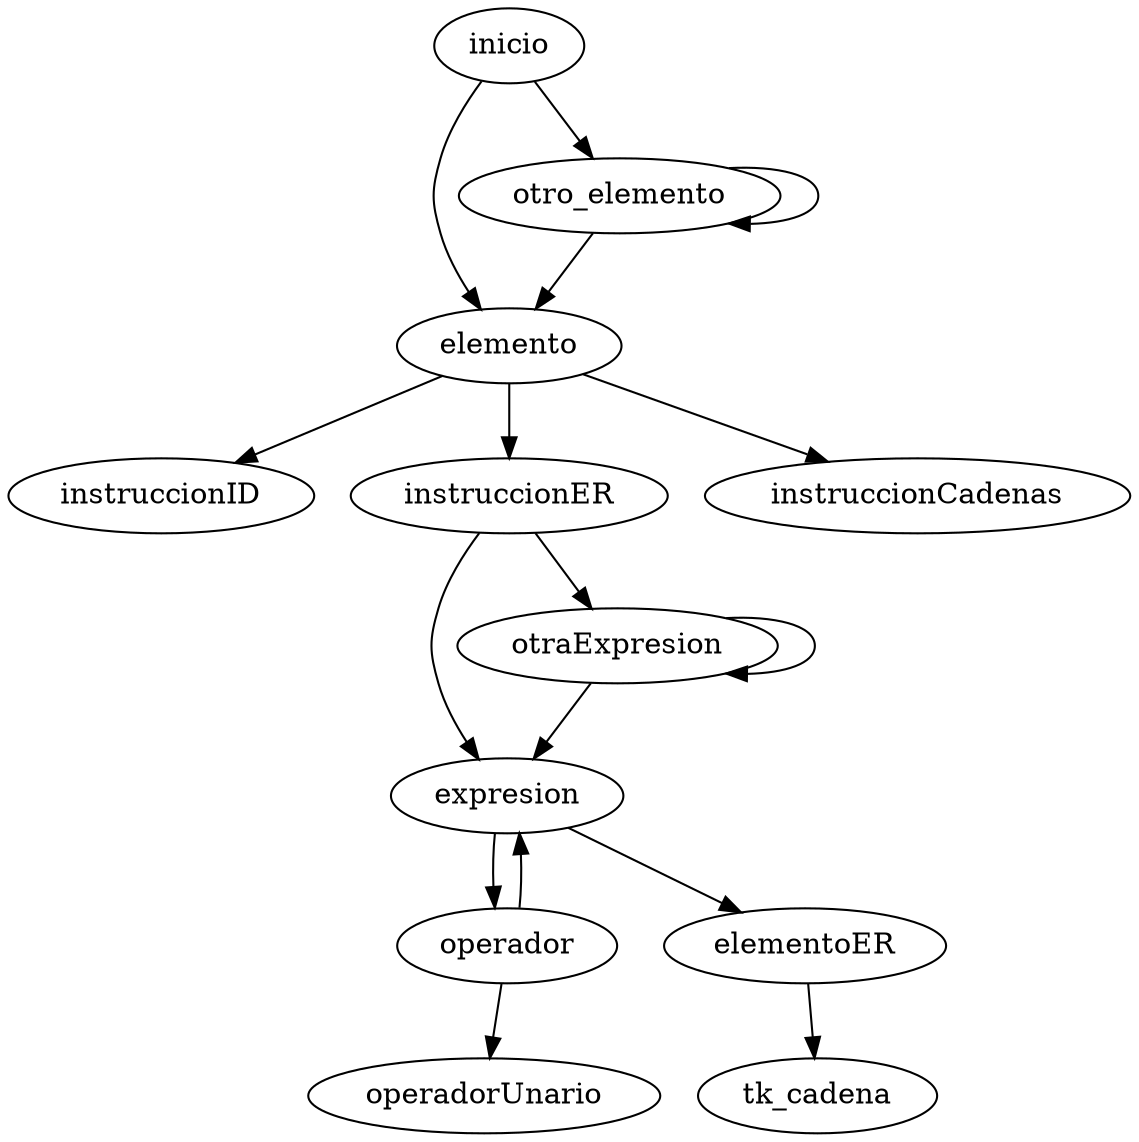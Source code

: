 // Derivation Tree
digraph {
	inicio [label=inicio]
	elemento [label=elemento]
	otro_elemento [label=otro_elemento]
	instruccionID [label=instruccionID]
	instruccionER [label=instruccionER]
	instruccionCadenas [label=instruccionCadenas]
	expresion [label=expresion]
	otraExpresion [label=otraExpresion]
	operador [label=operador]
	operadorUnario [label=operadorUnario]
	elementoER [label=elementoER]
	inicio -> elemento
	inicio -> otro_elemento
	elemento -> instruccionID
	elemento -> instruccionER
	elemento -> instruccionCadenas
	otro_elemento -> elemento
	otro_elemento -> otro_elemento
	instruccionER -> expresion
	instruccionER -> otraExpresion
	expresion -> elementoER
	expresion -> operador
	otraExpresion -> expresion
	otraExpresion -> otraExpresion
	operador -> operadorUnario
	operador -> expresion
	elementoER -> tk_cadena
}
